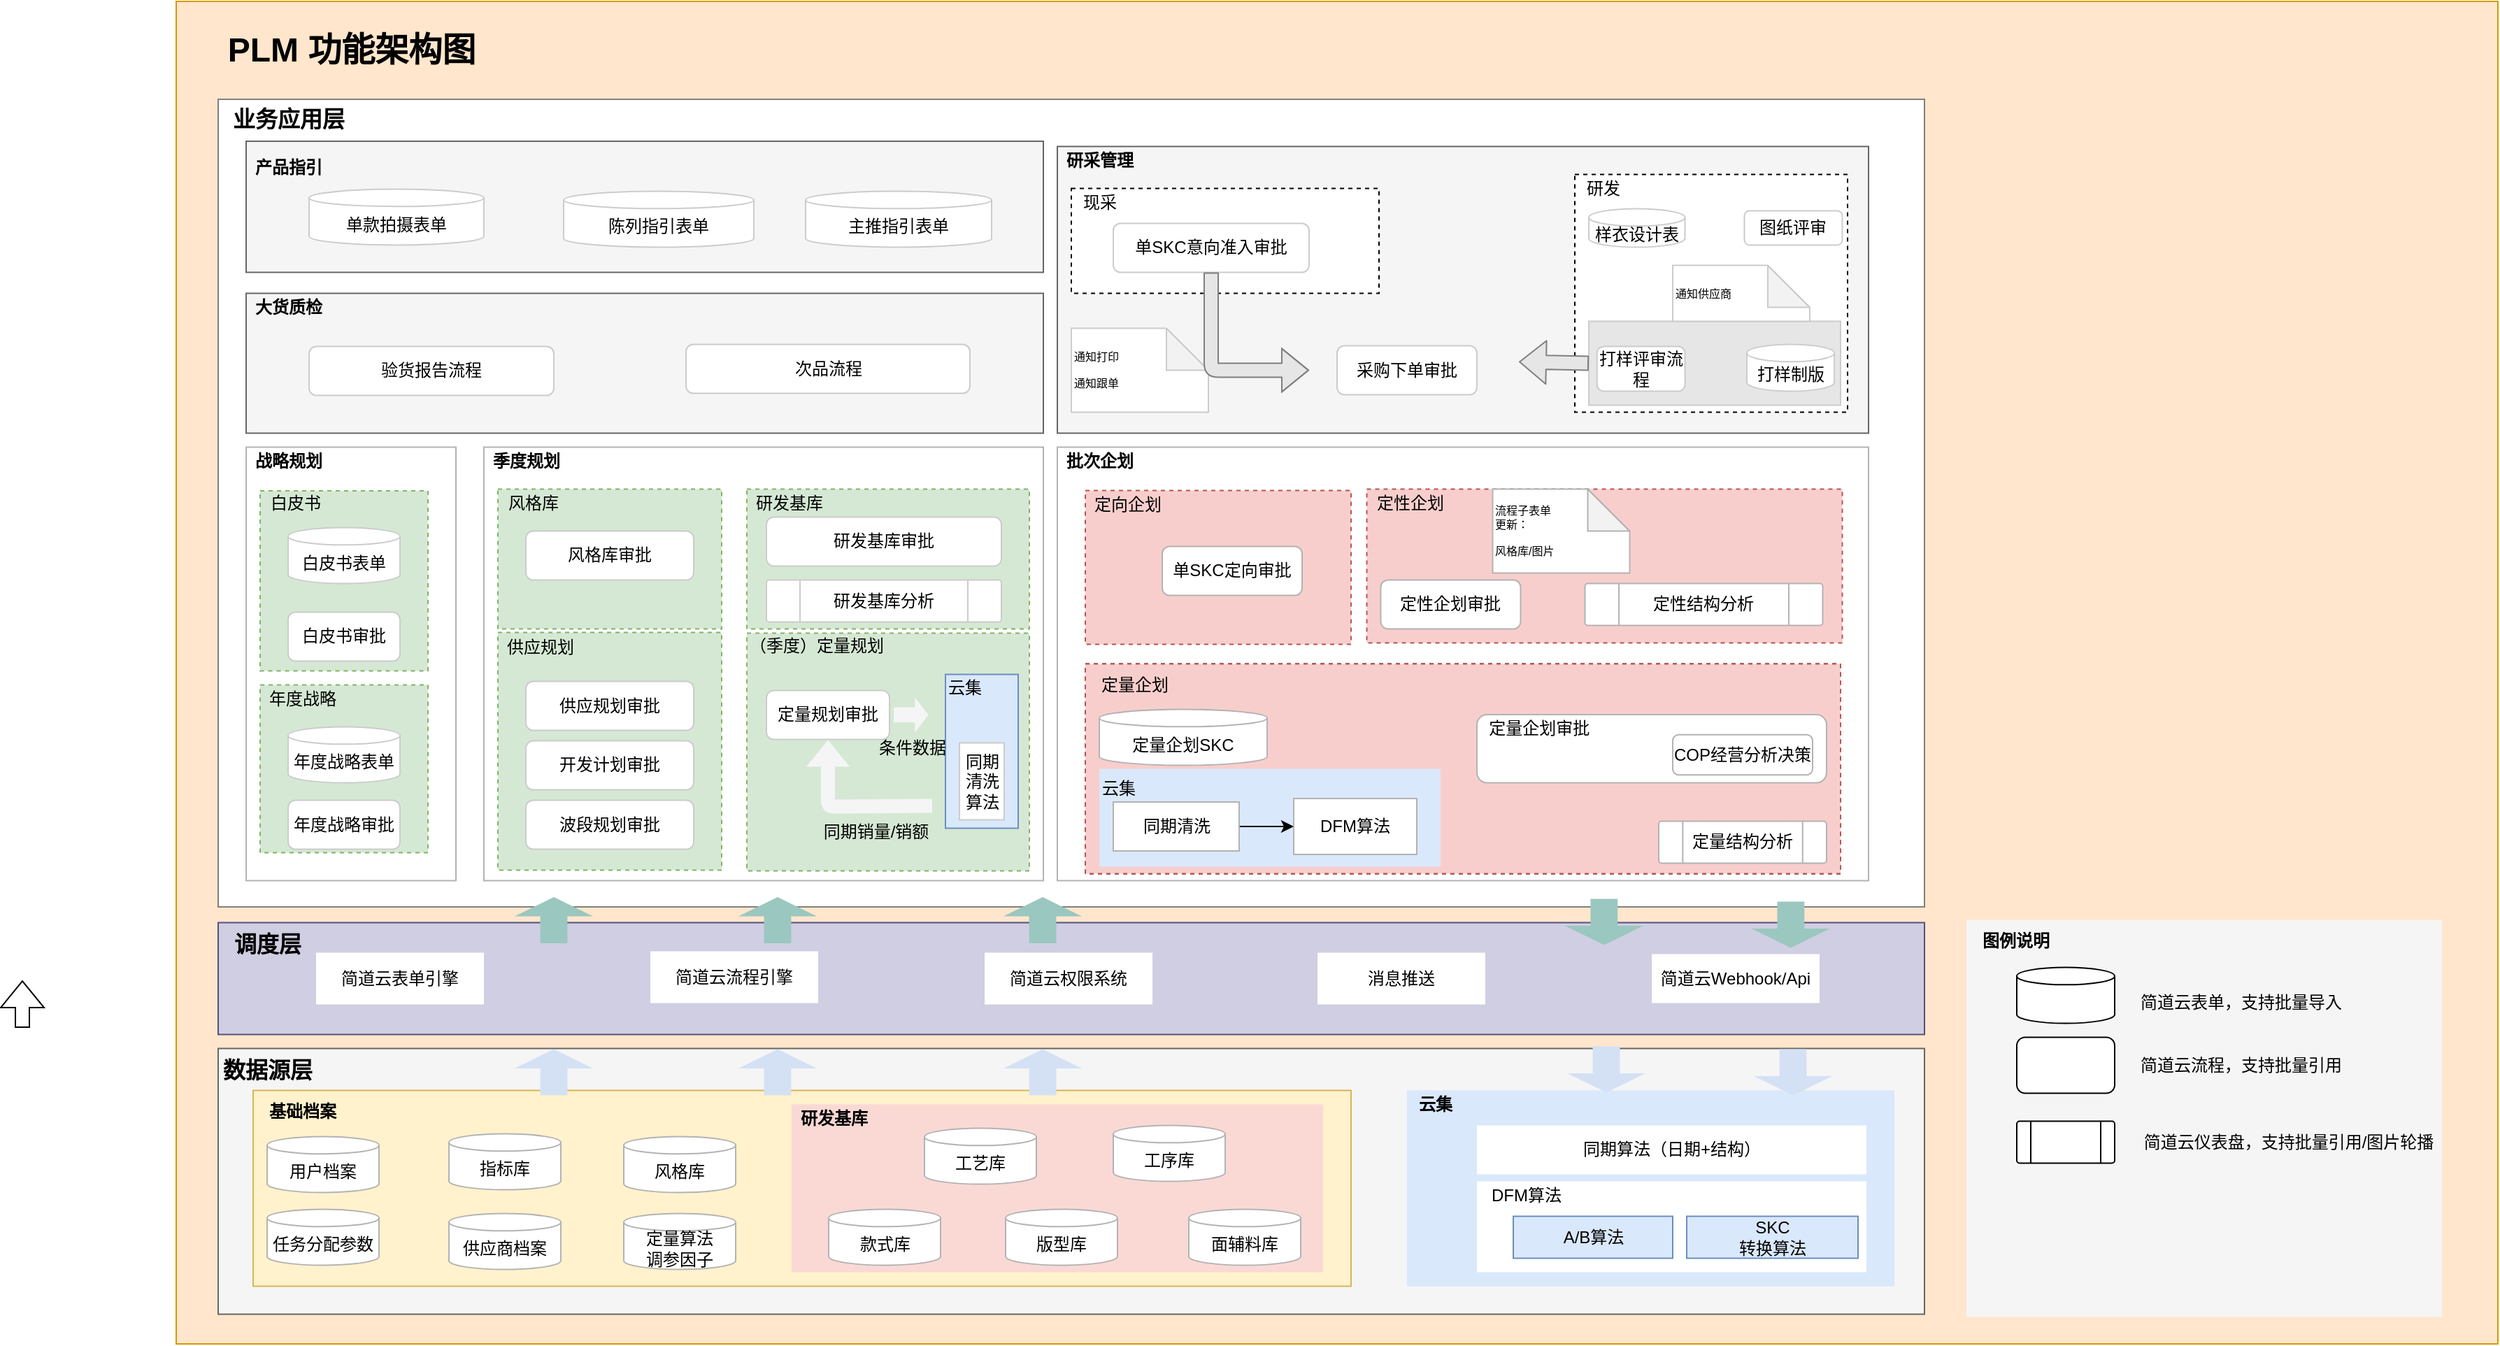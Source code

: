 <mxfile version="21.3.0" type="github">
  <diagram name="第 1 页" id="NGaYdp4NzxHwyvM-AVmB">
    <mxGraphModel dx="2702" dy="1076" grid="1" gridSize="10" guides="1" tooltips="1" connect="1" arrows="1" fold="1" page="1" pageScale="1" pageWidth="827" pageHeight="1169" math="0" shadow="0">
      <root>
        <mxCell id="0" />
        <mxCell id="1" parent="0" />
        <mxCell id="VTWRcrDlexA1xvFoJJcc-1" value="" style="rounded=0;whiteSpace=wrap;html=1;fillColor=#ffe6cc;strokeColor=#d79b00;" parent="1" vertex="1">
          <mxGeometry y="1070" width="1660" height="960" as="geometry" />
        </mxCell>
        <mxCell id="VTWRcrDlexA1xvFoJJcc-2" value="" style="rounded=0;whiteSpace=wrap;html=1;strokeColor=#808080;" parent="1" vertex="1">
          <mxGeometry x="30" y="1140" width="1220" height="577.5" as="geometry" />
        </mxCell>
        <mxCell id="VTWRcrDlexA1xvFoJJcc-3" value="&lt;b style=&quot;font-size: 16px;&quot;&gt;业务应用层&lt;/b&gt;" style="text;html=1;align=center;verticalAlign=middle;resizable=0;points=[];autosize=1;fontSize=16;" parent="1" vertex="1">
          <mxGeometry x="30" y="1139" width="100" height="30" as="geometry" />
        </mxCell>
        <mxCell id="VTWRcrDlexA1xvFoJJcc-4" value="" style="rounded=0;whiteSpace=wrap;html=1;strokeColor=#B3B3B3;" parent="1" vertex="1">
          <mxGeometry x="50" y="1388.75" width="150" height="310" as="geometry" />
        </mxCell>
        <mxCell id="VTWRcrDlexA1xvFoJJcc-5" value="战略规划" style="text;html=1;align=center;verticalAlign=middle;resizable=0;points=[];autosize=1;fontStyle=1" parent="1" vertex="1">
          <mxGeometry x="45" y="1383.75" width="70" height="30" as="geometry" />
        </mxCell>
        <mxCell id="VTWRcrDlexA1xvFoJJcc-6" value="" style="rounded=0;whiteSpace=wrap;html=1;strokeColor=#666666;fillColor=#f5f5f5;fontColor=#333333;" parent="1" vertex="1">
          <mxGeometry x="30" y="1818.75" width="1220" height="190" as="geometry" />
        </mxCell>
        <mxCell id="VTWRcrDlexA1xvFoJJcc-7" value="&lt;b style=&quot;font-size: 16px;&quot;&gt;数据源层&lt;/b&gt;" style="text;html=1;align=center;verticalAlign=middle;resizable=0;points=[];autosize=1;fontSize=16;" parent="1" vertex="1">
          <mxGeometry x="20" y="1818.75" width="90" height="30" as="geometry" />
        </mxCell>
        <mxCell id="VTWRcrDlexA1xvFoJJcc-8" value="" style="rounded=0;whiteSpace=wrap;html=1;strokeColor=#d6b656;fillColor=#fff2cc;" parent="1" vertex="1">
          <mxGeometry x="55" y="1848.75" width="785" height="140" as="geometry" />
        </mxCell>
        <mxCell id="VTWRcrDlexA1xvFoJJcc-10" value="" style="rounded=0;whiteSpace=wrap;html=1;strokeColor=none;fillColor=#fad9d5;" parent="1" vertex="1">
          <mxGeometry x="440" y="1858.75" width="380" height="120" as="geometry" />
        </mxCell>
        <mxCell id="VTWRcrDlexA1xvFoJJcc-11" value="&lt;b&gt;研发基库&lt;/b&gt;" style="text;html=1;align=center;verticalAlign=middle;resizable=0;points=[];autosize=1;" parent="1" vertex="1">
          <mxGeometry x="440" y="1858.75" width="60" height="20" as="geometry" />
        </mxCell>
        <mxCell id="VTWRcrDlexA1xvFoJJcc-17" value="定量算法&lt;br&gt;调参因子" style="shape=cylinder3;whiteSpace=wrap;html=1;boundedLbl=1;backgroundOutline=1;size=6.2;strokeColor=#B3B3B3;" parent="1" vertex="1">
          <mxGeometry x="320" y="1936.75" width="80" height="40" as="geometry" />
        </mxCell>
        <mxCell id="VTWRcrDlexA1xvFoJJcc-18" value="任务分配参数" style="shape=cylinder3;whiteSpace=wrap;html=1;boundedLbl=1;backgroundOutline=1;size=6.2;strokeColor=#B3B3B3;" parent="1" vertex="1">
          <mxGeometry x="65" y="1933.75" width="80" height="40" as="geometry" />
        </mxCell>
        <mxCell id="VTWRcrDlexA1xvFoJJcc-19" value="供应商档案" style="shape=cylinder3;whiteSpace=wrap;html=1;boundedLbl=1;backgroundOutline=1;size=6.2;strokeColor=#B3B3B3;" parent="1" vertex="1">
          <mxGeometry x="195" y="1936.75" width="80" height="40" as="geometry" />
        </mxCell>
        <mxCell id="VTWRcrDlexA1xvFoJJcc-20" value="风格库" style="shape=cylinder3;whiteSpace=wrap;html=1;boundedLbl=1;backgroundOutline=1;size=6.2;strokeColor=#B3B3B3;" parent="1" vertex="1">
          <mxGeometry x="320" y="1881.75" width="80" height="40" as="geometry" />
        </mxCell>
        <mxCell id="VTWRcrDlexA1xvFoJJcc-21" value="用户档案" style="shape=cylinder3;whiteSpace=wrap;html=1;boundedLbl=1;backgroundOutline=1;size=6.2;strokeColor=#B3B3B3;" parent="1" vertex="1">
          <mxGeometry x="65" y="1881.75" width="80" height="40" as="geometry" />
        </mxCell>
        <mxCell id="VTWRcrDlexA1xvFoJJcc-22" value="指标库" style="shape=cylinder3;whiteSpace=wrap;html=1;boundedLbl=1;backgroundOutline=1;size=6.2;strokeColor=#B3B3B3;" parent="1" vertex="1">
          <mxGeometry x="195" y="1879.75" width="80" height="40" as="geometry" />
        </mxCell>
        <mxCell id="VTWRcrDlexA1xvFoJJcc-23" value="" style="rounded=0;whiteSpace=wrap;html=1;strokeColor=#56517e;fillColor=#d0cee2;" parent="1" vertex="1">
          <mxGeometry x="30" y="1728.75" width="1220" height="80" as="geometry" />
        </mxCell>
        <mxCell id="VTWRcrDlexA1xvFoJJcc-24" value="&lt;b style=&quot;font-size: 16px;&quot;&gt;调度层&lt;/b&gt;" style="text;html=1;align=center;verticalAlign=middle;resizable=0;points=[];autosize=1;fontSize=16;" parent="1" vertex="1">
          <mxGeometry x="30" y="1728.75" width="70" height="30" as="geometry" />
        </mxCell>
        <mxCell id="VTWRcrDlexA1xvFoJJcc-25" value="简道云表单引擎" style="rounded=1;whiteSpace=wrap;html=1;arcSize=0;flipH=1;strokeColor=none;" parent="1" vertex="1">
          <mxGeometry x="100" y="1750.25" width="120" height="37" as="geometry" />
        </mxCell>
        <mxCell id="VTWRcrDlexA1xvFoJJcc-26" value="简道云流程引擎" style="rounded=1;whiteSpace=wrap;html=1;arcSize=0;flipH=1;strokeColor=none;" parent="1" vertex="1">
          <mxGeometry x="339" y="1749.25" width="120" height="37" as="geometry" />
        </mxCell>
        <mxCell id="VTWRcrDlexA1xvFoJJcc-27" value="简道云权限系统" style="rounded=1;whiteSpace=wrap;html=1;arcSize=0;flipH=1;strokeColor=none;" parent="1" vertex="1">
          <mxGeometry x="578" y="1750.25" width="120" height="37" as="geometry" />
        </mxCell>
        <mxCell id="VTWRcrDlexA1xvFoJJcc-28" value="简道云Webhook/Api" style="rounded=1;whiteSpace=wrap;html=1;arcSize=0;flipH=1;strokeColor=none;" parent="1" vertex="1">
          <mxGeometry x="1055" y="1751.25" width="120" height="35" as="geometry" />
        </mxCell>
        <mxCell id="VTWRcrDlexA1xvFoJJcc-29" value="" style="rounded=0;whiteSpace=wrap;html=1;fillColor=#dae8fc;strokeColor=none;" parent="1" vertex="1">
          <mxGeometry x="880" y="1848.75" width="348.5" height="140" as="geometry" />
        </mxCell>
        <mxCell id="VTWRcrDlexA1xvFoJJcc-30" value="&lt;b&gt;云集&lt;/b&gt;" style="text;html=1;align=center;verticalAlign=middle;resizable=0;points=[];autosize=1;" parent="1" vertex="1">
          <mxGeometry x="880" y="1848.75" width="40" height="20" as="geometry" />
        </mxCell>
        <mxCell id="VTWRcrDlexA1xvFoJJcc-31" value="同期算法（日期+结构）" style="html=1;strokeColor=none;" parent="1" vertex="1">
          <mxGeometry x="930" y="1873.75" width="278.5" height="35" as="geometry" />
        </mxCell>
        <mxCell id="VTWRcrDlexA1xvFoJJcc-32" value="" style="html=1;strokeColor=none;" parent="1" vertex="1">
          <mxGeometry x="930" y="1913.75" width="278.5" height="65" as="geometry" />
        </mxCell>
        <mxCell id="VTWRcrDlexA1xvFoJJcc-33" value="A/B算法" style="html=1;fillColor=#dae8fc;strokeColor=#6c8ebf;" parent="1" vertex="1">
          <mxGeometry x="956" y="1938.75" width="114" height="30" as="geometry" />
        </mxCell>
        <mxCell id="VTWRcrDlexA1xvFoJJcc-34" value="DFM算法" style="text;html=1;align=center;verticalAlign=middle;resizable=0;points=[];autosize=1;" parent="1" vertex="1">
          <mxGeometry x="930" y="1913.75" width="70" height="20" as="geometry" />
        </mxCell>
        <mxCell id="VTWRcrDlexA1xvFoJJcc-35" value="SKC&lt;br&gt;转换算法" style="html=1;fillColor=#dae8fc;strokeColor=#6c8ebf;" parent="1" vertex="1">
          <mxGeometry x="1080" y="1938.75" width="122.5" height="30" as="geometry" />
        </mxCell>
        <mxCell id="VTWRcrDlexA1xvFoJJcc-36" value="" style="rounded=0;whiteSpace=wrap;html=1;fillColor=#f5f5f5;fontColor=#333333;strokeColor=none;" parent="1" vertex="1">
          <mxGeometry x="1280" y="1726.75" width="340" height="284" as="geometry" />
        </mxCell>
        <mxCell id="VTWRcrDlexA1xvFoJJcc-37" value="图例说明" style="text;html=1;align=center;verticalAlign=middle;resizable=0;points=[];autosize=1;fontStyle=1" parent="1" vertex="1">
          <mxGeometry x="1280" y="1726.75" width="70" height="30" as="geometry" />
        </mxCell>
        <mxCell id="VTWRcrDlexA1xvFoJJcc-38" value="" style="shape=cylinder3;whiteSpace=wrap;html=1;boundedLbl=1;backgroundOutline=1;size=6.2;" parent="1" vertex="1">
          <mxGeometry x="1316" y="1760.75" width="70" height="40" as="geometry" />
        </mxCell>
        <mxCell id="VTWRcrDlexA1xvFoJJcc-39" value="简道云表单，支持批量导入" style="text;html=1;align=center;verticalAlign=middle;resizable=0;points=[];autosize=1;" parent="1" vertex="1">
          <mxGeometry x="1396" y="1775.75" width="160" height="20" as="geometry" />
        </mxCell>
        <mxCell id="VTWRcrDlexA1xvFoJJcc-40" value="" style="rounded=0;whiteSpace=wrap;html=1;dashed=1;fillColor=#d5e8d4;strokeColor=#82b366;" parent="1" vertex="1">
          <mxGeometry x="60" y="1420" width="120" height="128.75" as="geometry" />
        </mxCell>
        <mxCell id="VTWRcrDlexA1xvFoJJcc-41" value="白皮书" style="text;html=1;align=center;verticalAlign=middle;resizable=0;points=[];autosize=1;" parent="1" vertex="1">
          <mxGeometry x="60" y="1418.75" width="50" height="20" as="geometry" />
        </mxCell>
        <mxCell id="VTWRcrDlexA1xvFoJJcc-42" value="白皮书表单" style="shape=cylinder3;whiteSpace=wrap;html=1;boundedLbl=1;backgroundOutline=1;size=6.2;strokeColor=#CCCCCC;" parent="1" vertex="1">
          <mxGeometry x="80" y="1446.25" width="80" height="40" as="geometry" />
        </mxCell>
        <mxCell id="VTWRcrDlexA1xvFoJJcc-43" value="" style="rounded=0;whiteSpace=wrap;html=1;dashed=1;fillColor=#d5e8d4;strokeColor=#82b366;" parent="1" vertex="1">
          <mxGeometry x="60" y="1558.75" width="120" height="120" as="geometry" />
        </mxCell>
        <mxCell id="VTWRcrDlexA1xvFoJJcc-44" value="年度战略" style="text;html=1;align=center;verticalAlign=middle;resizable=0;points=[];autosize=1;" parent="1" vertex="1">
          <mxGeometry x="60" y="1558.75" width="60" height="20" as="geometry" />
        </mxCell>
        <mxCell id="VTWRcrDlexA1xvFoJJcc-45" value="年度战略表单" style="shape=cylinder3;whiteSpace=wrap;html=1;boundedLbl=1;backgroundOutline=1;size=6.2;strokeColor=#CCCCCC;" parent="1" vertex="1">
          <mxGeometry x="80" y="1588.75" width="80" height="40" as="geometry" />
        </mxCell>
        <mxCell id="VTWRcrDlexA1xvFoJJcc-46" value="" style="rounded=0;whiteSpace=wrap;html=1;strokeColor=#B3B3B3;" parent="1" vertex="1">
          <mxGeometry x="220" y="1388.75" width="400" height="310" as="geometry" />
        </mxCell>
        <mxCell id="VTWRcrDlexA1xvFoJJcc-47" value="季度规划" style="text;html=1;align=center;verticalAlign=middle;resizable=0;points=[];autosize=1;fontStyle=1" parent="1" vertex="1">
          <mxGeometry x="220" y="1388.75" width="60" height="20" as="geometry" />
        </mxCell>
        <mxCell id="VTWRcrDlexA1xvFoJJcc-48" value="" style="rounded=0;whiteSpace=wrap;html=1;dashed=1;fillColor=#d5e8d4;strokeColor=#82b366;" parent="1" vertex="1">
          <mxGeometry x="230" y="1418.75" width="160" height="100" as="geometry" />
        </mxCell>
        <mxCell id="VTWRcrDlexA1xvFoJJcc-49" value="风格库" style="text;html=1;align=center;verticalAlign=middle;resizable=0;points=[];autosize=1;" parent="1" vertex="1">
          <mxGeometry x="230" y="1418.75" width="50" height="20" as="geometry" />
        </mxCell>
        <mxCell id="VTWRcrDlexA1xvFoJJcc-50" value="" style="rounded=0;whiteSpace=wrap;html=1;dashed=1;fillColor=#d5e8d4;strokeColor=#82b366;" parent="1" vertex="1">
          <mxGeometry x="230" y="1521.25" width="160" height="170" as="geometry" />
        </mxCell>
        <mxCell id="VTWRcrDlexA1xvFoJJcc-51" value="供应规划" style="text;html=1;align=center;verticalAlign=middle;resizable=0;points=[];autosize=1;" parent="1" vertex="1">
          <mxGeometry x="230" y="1521.75" width="60" height="20" as="geometry" />
        </mxCell>
        <mxCell id="VTWRcrDlexA1xvFoJJcc-52" value="" style="rounded=0;whiteSpace=wrap;html=1;dashed=1;fillColor=#d5e8d4;strokeColor=#82b366;" parent="1" vertex="1">
          <mxGeometry x="408" y="1418.75" width="202" height="100" as="geometry" />
        </mxCell>
        <mxCell id="VTWRcrDlexA1xvFoJJcc-53" value="研发基库" style="text;html=1;align=center;verticalAlign=middle;resizable=0;points=[];autosize=1;" parent="1" vertex="1">
          <mxGeometry x="408" y="1418.75" width="60" height="20" as="geometry" />
        </mxCell>
        <mxCell id="VTWRcrDlexA1xvFoJJcc-54" value="研发基库分析" style="shape=mxgraph.flowchart.predefined_process;whiteSpace=wrap;html=1;fillColor=#ffffff;strokeColor=#CCCCCC;strokeWidth=1;" parent="1" vertex="1">
          <mxGeometry x="422" y="1483.75" width="168" height="30" as="geometry" />
        </mxCell>
        <mxCell id="VTWRcrDlexA1xvFoJJcc-55" value="研发基库审批" style="shape=ext;rounded=1;html=1;whiteSpace=wrap;strokeWidth=1;strokeColor=#CCCCCC;" parent="1" vertex="1">
          <mxGeometry x="422" y="1438.75" width="168" height="35" as="geometry" />
        </mxCell>
        <mxCell id="VTWRcrDlexA1xvFoJJcc-56" value="" style="shape=ext;rounded=1;html=1;whiteSpace=wrap;strokeWidth=1;" parent="1" vertex="1">
          <mxGeometry x="1316" y="1810.75" width="70" height="40" as="geometry" />
        </mxCell>
        <mxCell id="VTWRcrDlexA1xvFoJJcc-57" value="" style="shape=mxgraph.flowchart.predefined_process;whiteSpace=wrap;html=1;fillColor=#ffffff;strokeColor=#000000;strokeWidth=1;" parent="1" vertex="1">
          <mxGeometry x="1316" y="1870.75" width="70" height="30" as="geometry" />
        </mxCell>
        <mxCell id="VTWRcrDlexA1xvFoJJcc-58" value="简道云流程，支持批量引用" style="text;html=1;align=center;verticalAlign=middle;resizable=0;points=[];autosize=1;" parent="1" vertex="1">
          <mxGeometry x="1396" y="1820.75" width="160" height="20" as="geometry" />
        </mxCell>
        <mxCell id="VTWRcrDlexA1xvFoJJcc-59" value="简道云仪表盘，支持批量引用/图片轮播" style="text;html=1;align=center;verticalAlign=middle;resizable=0;points=[];autosize=1;" parent="1" vertex="1">
          <mxGeometry x="1400" y="1875.75" width="220" height="20" as="geometry" />
        </mxCell>
        <mxCell id="VTWRcrDlexA1xvFoJJcc-60" value="风格库审批" style="shape=ext;rounded=1;html=1;whiteSpace=wrap;strokeWidth=1;strokeColor=#CCCCCC;" parent="1" vertex="1">
          <mxGeometry x="250" y="1448.75" width="120" height="35" as="geometry" />
        </mxCell>
        <mxCell id="VTWRcrDlexA1xvFoJJcc-61" value="供应规划审批" style="shape=ext;rounded=1;html=1;whiteSpace=wrap;strokeWidth=1;strokeColor=#CCCCCC;" parent="1" vertex="1">
          <mxGeometry x="250" y="1556.25" width="120" height="35" as="geometry" />
        </mxCell>
        <mxCell id="VTWRcrDlexA1xvFoJJcc-62" value="开发计划审批" style="shape=ext;rounded=1;html=1;whiteSpace=wrap;strokeWidth=1;strokeColor=#CCCCCC;" parent="1" vertex="1">
          <mxGeometry x="250" y="1598.75" width="120" height="35" as="geometry" />
        </mxCell>
        <mxCell id="VTWRcrDlexA1xvFoJJcc-63" value="波段规划审批" style="shape=ext;rounded=1;html=1;whiteSpace=wrap;strokeWidth=1;strokeColor=#CCCCCC;" parent="1" vertex="1">
          <mxGeometry x="250" y="1641.25" width="120" height="35" as="geometry" />
        </mxCell>
        <mxCell id="VTWRcrDlexA1xvFoJJcc-64" value="" style="rounded=0;whiteSpace=wrap;html=1;dashed=1;fillColor=#d5e8d4;strokeColor=#82b366;" parent="1" vertex="1">
          <mxGeometry x="408" y="1521.75" width="202" height="170" as="geometry" />
        </mxCell>
        <mxCell id="VTWRcrDlexA1xvFoJJcc-65" value="（季度）定量规划" style="text;html=1;align=left;verticalAlign=middle;resizable=0;points=[];autosize=1;" parent="1" vertex="1">
          <mxGeometry x="408" y="1521.25" width="110" height="20" as="geometry" />
        </mxCell>
        <mxCell id="VTWRcrDlexA1xvFoJJcc-66" value="" style="rounded=0;whiteSpace=wrap;html=1;fillColor=#dae8fc;strokeColor=#6c8ebf;" parent="1" vertex="1">
          <mxGeometry x="550" y="1551.25" width="52" height="110" as="geometry" />
        </mxCell>
        <mxCell id="VTWRcrDlexA1xvFoJJcc-67" value="定量规划审批" style="shape=ext;rounded=1;html=1;whiteSpace=wrap;strokeWidth=1;strokeColor=#CCCCCC;" parent="1" vertex="1">
          <mxGeometry x="422" y="1562.75" width="88" height="35" as="geometry" />
        </mxCell>
        <mxCell id="VTWRcrDlexA1xvFoJJcc-68" value="" style="shape=mxgraph.flowchart.transfer;whiteSpace=wrap;html=1;fillColor=#f5f5f5;strokeColor=none;strokeWidth=1;align=left;fontColor=#333333;" parent="1" vertex="1">
          <mxGeometry x="513" y="1567.75" width="25" height="25" as="geometry" />
        </mxCell>
        <mxCell id="VTWRcrDlexA1xvFoJJcc-69" value="云集" style="text;html=1;align=left;verticalAlign=middle;resizable=0;points=[];autosize=1;" parent="1" vertex="1">
          <mxGeometry x="550" y="1551.25" width="40" height="20" as="geometry" />
        </mxCell>
        <mxCell id="VTWRcrDlexA1xvFoJJcc-70" value="同期&lt;br&gt;清洗&lt;br&gt;算法" style="html=1;strokeColor=#CCCCCC;" parent="1" vertex="1">
          <mxGeometry x="560" y="1600.25" width="32" height="55" as="geometry" />
        </mxCell>
        <mxCell id="VTWRcrDlexA1xvFoJJcc-71" value="" style="shape=flexArrow;endArrow=classic;html=1;entryX=0.5;entryY=1;entryDx=0;entryDy=0;exitX=0;exitY=0.75;exitDx=0;exitDy=0;fillColor=#f5f5f5;strokeColor=none;" parent="1" target="VTWRcrDlexA1xvFoJJcc-67" edge="1">
          <mxGeometry x="466" y="1597.75" width="50" height="50" as="geometry">
            <mxPoint x="541" y="1645.25" as="sourcePoint" />
            <mxPoint x="488" y="1612.75" as="targetPoint" />
            <Array as="points">
              <mxPoint x="466" y="1645.75" />
            </Array>
          </mxGeometry>
        </mxCell>
        <mxCell id="VTWRcrDlexA1xvFoJJcc-72" value="" style="rounded=0;whiteSpace=wrap;html=1;strokeColor=#B3B3B3;" parent="1" vertex="1">
          <mxGeometry x="630" y="1388.75" width="580" height="310" as="geometry" />
        </mxCell>
        <mxCell id="VTWRcrDlexA1xvFoJJcc-74" value="" style="rounded=0;whiteSpace=wrap;html=1;dashed=1;" parent="1" vertex="1">
          <mxGeometry x="650" y="1543.75" width="540" height="150" as="geometry" />
        </mxCell>
        <mxCell id="VTWRcrDlexA1xvFoJJcc-75" value="定量企划" style="text;html=1;align=center;verticalAlign=middle;resizable=0;points=[];autosize=1;" parent="1" vertex="1">
          <mxGeometry x="650" y="1553.75" width="60" height="20" as="geometry" />
        </mxCell>
        <mxCell id="VTWRcrDlexA1xvFoJJcc-81" value="定量企划SKC" style="shape=cylinder3;whiteSpace=wrap;html=1;boundedLbl=1;backgroundOutline=1;size=6.2;" parent="1" vertex="1">
          <mxGeometry x="660" y="1576.25" width="120" height="40" as="geometry" />
        </mxCell>
        <mxCell id="VTWRcrDlexA1xvFoJJcc-82" value="定量企划流程" style="shape=ext;rounded=1;html=1;whiteSpace=wrap;strokeWidth=1;" parent="1" vertex="1">
          <mxGeometry x="660" y="1653.75" width="120" height="35" as="geometry" />
        </mxCell>
        <mxCell id="VTWRcrDlexA1xvFoJJcc-83" value="定量结构分析" style="shape=mxgraph.flowchart.predefined_process;whiteSpace=wrap;html=1;fillColor=#ffffff;strokeColor=#000000;strokeWidth=1;" parent="1" vertex="1">
          <mxGeometry x="834" y="1656.25" width="172" height="30" as="geometry" />
        </mxCell>
        <mxCell id="VTWRcrDlexA1xvFoJJcc-84" value="" style="rounded=0;whiteSpace=wrap;html=1;" parent="1" vertex="1">
          <mxGeometry x="796" y="1553.75" width="248" height="75" as="geometry" />
        </mxCell>
        <mxCell id="VTWRcrDlexA1xvFoJJcc-85" value="云集" style="text;html=1;align=left;verticalAlign=middle;resizable=0;points=[];autosize=1;" parent="1" vertex="1">
          <mxGeometry x="796" y="1553.75" width="40" height="20" as="geometry" />
        </mxCell>
        <mxCell id="VTWRcrDlexA1xvFoJJcc-86" value="" style="edgeStyle=orthogonalEdgeStyle;rounded=0;orthogonalLoop=1;jettySize=auto;html=1;" parent="1" source="VTWRcrDlexA1xvFoJJcc-87" target="VTWRcrDlexA1xvFoJJcc-88" edge="1">
          <mxGeometry x="896" y="1591.35" as="geometry" />
        </mxCell>
        <mxCell id="VTWRcrDlexA1xvFoJJcc-87" value="同期清洗算法" style="html=1;" parent="1" vertex="1">
          <mxGeometry x="806" y="1573.75" width="90" height="35" as="geometry" />
        </mxCell>
        <mxCell id="VTWRcrDlexA1xvFoJJcc-88" value="DFM算法" style="whiteSpace=wrap;html=1;" parent="1" vertex="1">
          <mxGeometry x="935" y="1571.25" width="88" height="40" as="geometry" />
        </mxCell>
        <mxCell id="VTWRcrDlexA1xvFoJJcc-89" value="消息推送" style="rounded=1;whiteSpace=wrap;html=1;arcSize=0;flipH=1;strokeColor=none;" parent="1" vertex="1">
          <mxGeometry x="816" y="1750.25" width="120" height="37" as="geometry" />
        </mxCell>
        <mxCell id="VTWRcrDlexA1xvFoJJcc-94" value="COP经营分析决策流程" style="shape=ext;rounded=1;html=1;whiteSpace=wrap;strokeWidth=1;" parent="1" vertex="1">
          <mxGeometry x="1060" y="1573.75" width="120" height="35" as="geometry" />
        </mxCell>
        <mxCell id="VTWRcrDlexA1xvFoJJcc-95" value="批次企划" style="text;html=1;align=center;verticalAlign=middle;resizable=0;points=[];autosize=1;fontStyle=1" parent="1" vertex="1">
          <mxGeometry x="630" y="1388.75" width="60" height="20" as="geometry" />
        </mxCell>
        <mxCell id="VTWRcrDlexA1xvFoJJcc-96" value="" style="rounded=0;whiteSpace=wrap;html=1;dashed=1;fillColor=#f8cecc;strokeColor=#b85450;" parent="1" vertex="1">
          <mxGeometry x="650" y="1543.75" width="540" height="150" as="geometry" />
        </mxCell>
        <mxCell id="VTWRcrDlexA1xvFoJJcc-97" value="定量企划" style="text;html=1;align=center;verticalAlign=middle;resizable=0;points=[];autosize=1;fontStyle=0" parent="1" vertex="1">
          <mxGeometry x="650" y="1543.75" width="70" height="30" as="geometry" />
        </mxCell>
        <mxCell id="VTWRcrDlexA1xvFoJJcc-98" value="" style="rounded=0;whiteSpace=wrap;html=1;dashed=1;fillColor=#f8cecc;strokeColor=#b85450;" parent="1" vertex="1">
          <mxGeometry x="851.25" y="1418.75" width="340" height="110" as="geometry" />
        </mxCell>
        <mxCell id="VTWRcrDlexA1xvFoJJcc-99" value="定性企划" style="text;html=1;align=center;verticalAlign=middle;resizable=0;points=[];autosize=1;" parent="1" vertex="1">
          <mxGeometry x="852.25" y="1418.75" width="60" height="20" as="geometry" />
        </mxCell>
        <mxCell id="VTWRcrDlexA1xvFoJJcc-100" value="" style="rounded=0;whiteSpace=wrap;html=1;dashed=1;fillColor=#f8cecc;strokeColor=#b85450;" parent="1" vertex="1">
          <mxGeometry x="650" y="1419.75" width="190" height="110" as="geometry" />
        </mxCell>
        <mxCell id="VTWRcrDlexA1xvFoJJcc-101" value="定向企划" style="text;html=1;align=center;verticalAlign=middle;resizable=0;points=[];autosize=1;" parent="1" vertex="1">
          <mxGeometry x="650" y="1419.75" width="60" height="20" as="geometry" />
        </mxCell>
        <mxCell id="VTWRcrDlexA1xvFoJJcc-102" value="定量企划SKC" style="shape=cylinder3;whiteSpace=wrap;html=1;boundedLbl=1;backgroundOutline=1;size=6.2;strokeColor=#B3B3B3;" parent="1" vertex="1">
          <mxGeometry x="660" y="1576.25" width="120" height="40" as="geometry" />
        </mxCell>
        <mxCell id="VTWRcrDlexA1xvFoJJcc-103" value="&amp;nbsp; 定量企划审批&lt;br&gt;&lt;br&gt;&lt;br&gt;" style="shape=ext;rounded=1;html=1;whiteSpace=wrap;strokeWidth=1;strokeColor=#B3B3B3;align=left;" parent="1" vertex="1">
          <mxGeometry x="930" y="1580" width="250" height="48.75" as="geometry" />
        </mxCell>
        <mxCell id="VTWRcrDlexA1xvFoJJcc-104" value="定量结构分析" style="shape=mxgraph.flowchart.predefined_process;whiteSpace=wrap;html=1;fillColor=#ffffff;strokeColor=#B3B3B3;strokeWidth=1;" parent="1" vertex="1">
          <mxGeometry x="1060" y="1656.25" width="120" height="30" as="geometry" />
        </mxCell>
        <mxCell id="VTWRcrDlexA1xvFoJJcc-105" value="" style="rounded=0;whiteSpace=wrap;html=1;fillColor=#dae8fc;strokeColor=none;" parent="1" vertex="1">
          <mxGeometry x="660" y="1618.75" width="244" height="70" as="geometry" />
        </mxCell>
        <mxCell id="VTWRcrDlexA1xvFoJJcc-106" value="云集" style="text;html=1;align=left;verticalAlign=middle;resizable=0;points=[];autosize=1;" parent="1" vertex="1">
          <mxGeometry x="660" y="1622.5" width="40" height="20" as="geometry" />
        </mxCell>
        <mxCell id="VTWRcrDlexA1xvFoJJcc-107" value="" style="edgeStyle=orthogonalEdgeStyle;rounded=0;orthogonalLoop=1;jettySize=auto;html=1;" parent="1" source="VTWRcrDlexA1xvFoJJcc-108" target="VTWRcrDlexA1xvFoJJcc-109" edge="1">
          <mxGeometry x="760" y="1660.1" as="geometry" />
        </mxCell>
        <mxCell id="VTWRcrDlexA1xvFoJJcc-108" value="同期清洗" style="html=1;strokeColor=#B3B3B3;" parent="1" vertex="1">
          <mxGeometry x="670" y="1642.5" width="90" height="35" as="geometry" />
        </mxCell>
        <mxCell id="VTWRcrDlexA1xvFoJJcc-109" value="DFM算法" style="whiteSpace=wrap;html=1;strokeColor=#B3B3B3;" parent="1" vertex="1">
          <mxGeometry x="799" y="1640" width="88" height="40" as="geometry" />
        </mxCell>
        <mxCell id="VTWRcrDlexA1xvFoJJcc-110" value="定性企划审批" style="shape=ext;rounded=1;html=1;whiteSpace=wrap;strokeWidth=1;strokeColor=#B3B3B3;" parent="1" vertex="1">
          <mxGeometry x="861.25" y="1483.75" width="100" height="35" as="geometry" />
        </mxCell>
        <mxCell id="VTWRcrDlexA1xvFoJJcc-111" value="定性结构分析" style="shape=mxgraph.flowchart.predefined_process;whiteSpace=wrap;html=1;fillColor=#ffffff;strokeColor=#B3B3B3;strokeWidth=1;" parent="1" vertex="1">
          <mxGeometry x="1007.25" y="1486.25" width="170" height="30" as="geometry" />
        </mxCell>
        <mxCell id="VTWRcrDlexA1xvFoJJcc-112" value="单SKC定向审批" style="shape=ext;rounded=1;html=1;whiteSpace=wrap;strokeWidth=1;strokeColor=#B3B3B3;" parent="1" vertex="1">
          <mxGeometry x="705" y="1459.75" width="100" height="35" as="geometry" />
        </mxCell>
        <mxCell id="VTWRcrDlexA1xvFoJJcc-113" value="&lt;font style=&quot;font-size: 8px;&quot;&gt;流程子表单&lt;br style=&quot;font-size: 8px;&quot;&gt;更新：&lt;br style=&quot;font-size: 8px;&quot;&gt;&lt;br style=&quot;font-size: 8px;&quot;&gt;&lt;/font&gt;&lt;div style=&quot;font-size: 8px;&quot;&gt;&lt;span style=&quot;background-color: initial; font-size: 8px;&quot;&gt;&lt;font style=&quot;font-size: 8px;&quot;&gt;风格库/图片&lt;/font&gt;&lt;/span&gt;&lt;/div&gt;" style="shape=note;whiteSpace=wrap;html=1;backgroundOutline=1;darkOpacity=0.05;align=left;fontSize=8;strokeColor=#B3B3B3;" parent="1" vertex="1">
          <mxGeometry x="941.25" y="1418.75" width="98" height="60" as="geometry" />
        </mxCell>
        <mxCell id="VTWRcrDlexA1xvFoJJcc-115" value="" style="rounded=0;whiteSpace=wrap;html=1;fillColor=#f5f5f5;fontColor=#333333;strokeColor=#666666;" parent="1" vertex="1">
          <mxGeometry x="630" y="1173.75" width="580" height="205" as="geometry" />
        </mxCell>
        <mxCell id="VTWRcrDlexA1xvFoJJcc-116" value="研采管理" style="text;html=1;align=center;verticalAlign=middle;resizable=0;points=[];autosize=1;fontStyle=1" parent="1" vertex="1">
          <mxGeometry x="630" y="1173.75" width="60" height="20" as="geometry" />
        </mxCell>
        <mxCell id="VTWRcrDlexA1xvFoJJcc-117" value="" style="rounded=0;whiteSpace=wrap;html=1;dashed=1;" parent="1" vertex="1">
          <mxGeometry x="1000" y="1193.75" width="195" height="170" as="geometry" />
        </mxCell>
        <mxCell id="VTWRcrDlexA1xvFoJJcc-118" value="研发" style="text;html=1;align=center;verticalAlign=middle;resizable=0;points=[];autosize=1;" parent="1" vertex="1">
          <mxGeometry x="1000" y="1193.75" width="40" height="20" as="geometry" />
        </mxCell>
        <mxCell id="VTWRcrDlexA1xvFoJJcc-119" value="" style="rounded=0;whiteSpace=wrap;html=1;dashed=1;" parent="1" vertex="1">
          <mxGeometry x="640" y="1203.75" width="220" height="75" as="geometry" />
        </mxCell>
        <mxCell id="VTWRcrDlexA1xvFoJJcc-120" value="现采" style="text;html=1;align=center;verticalAlign=middle;resizable=0;points=[];autosize=1;" parent="1" vertex="1">
          <mxGeometry x="640" y="1203.75" width="40" height="20" as="geometry" />
        </mxCell>
        <mxCell id="VTWRcrDlexA1xvFoJJcc-121" value="单SKC意向准入审批" style="shape=ext;rounded=1;html=1;whiteSpace=wrap;strokeWidth=1;strokeColor=#CCCCCC;" parent="1" vertex="1">
          <mxGeometry x="670" y="1228.75" width="140" height="35" as="geometry" />
        </mxCell>
        <mxCell id="VTWRcrDlexA1xvFoJJcc-122" value="采购下单审批" style="shape=ext;rounded=1;html=1;whiteSpace=wrap;strokeWidth=1;strokeColor=#CCCCCC;" parent="1" vertex="1">
          <mxGeometry x="830" y="1316.25" width="100" height="35" as="geometry" />
        </mxCell>
        <mxCell id="VTWRcrDlexA1xvFoJJcc-123" value="&lt;span style=&quot;font-size: 8px;&quot;&gt;通知打印&lt;br style=&quot;font-size: 8px;&quot;&gt;&lt;/span&gt;&lt;br style=&quot;font-size: 8px;&quot;&gt;通知跟单" style="shape=note;whiteSpace=wrap;html=1;backgroundOutline=1;darkOpacity=0.05;align=left;fontSize=8;strokeColor=#CCCCCC;" parent="1" vertex="1">
          <mxGeometry x="640" y="1303.75" width="98" height="60" as="geometry" />
        </mxCell>
        <mxCell id="VTWRcrDlexA1xvFoJJcc-124" value="样衣设计表" style="shape=cylinder3;whiteSpace=wrap;html=1;boundedLbl=1;backgroundOutline=1;size=6.2;strokeColor=#CCCCCC;" parent="1" vertex="1">
          <mxGeometry x="1010" y="1218.25" width="68.75" height="27.5" as="geometry" />
        </mxCell>
        <mxCell id="VTWRcrDlexA1xvFoJJcc-125" value="图纸评审" style="shape=ext;rounded=1;html=1;whiteSpace=wrap;strokeWidth=1;strokeColor=#CCCCCC;" parent="1" vertex="1">
          <mxGeometry x="1121.25" y="1219.75" width="70" height="24.5" as="geometry" />
        </mxCell>
        <mxCell id="VTWRcrDlexA1xvFoJJcc-126" value="" style="rounded=0;whiteSpace=wrap;html=1;fillColor=#E6E6E6;strokeColor=#CCCCCC;" parent="1" vertex="1">
          <mxGeometry x="1010" y="1298.75" width="180" height="60" as="geometry" />
        </mxCell>
        <mxCell id="VTWRcrDlexA1xvFoJJcc-127" value="打样评审流程" style="shape=ext;rounded=1;html=1;whiteSpace=wrap;strokeWidth=1;strokeColor=#CCCCCC;" parent="1" vertex="1">
          <mxGeometry x="1015.89" y="1316.75" width="62.86" height="32" as="geometry" />
        </mxCell>
        <mxCell id="VTWRcrDlexA1xvFoJJcc-128" value="打样制版" style="shape=cylinder3;whiteSpace=wrap;html=1;boundedLbl=1;backgroundOutline=1;size=6.2;strokeColor=#CCCCCC;" parent="1" vertex="1">
          <mxGeometry x="1123" y="1315.25" width="62.5" height="33.5" as="geometry" />
        </mxCell>
        <mxCell id="VTWRcrDlexA1xvFoJJcc-129" value="&lt;span style=&quot;font-size: 8px;&quot;&gt;通知供应商&lt;br style=&quot;font-size: 8px;&quot;&gt;&lt;/span&gt;" style="shape=note;whiteSpace=wrap;html=1;backgroundOutline=1;darkOpacity=0.05;align=left;fontSize=8;strokeColor=#CCCCCC;" parent="1" vertex="1">
          <mxGeometry x="1070" y="1258.75" width="98" height="40" as="geometry" />
        </mxCell>
        <mxCell id="VTWRcrDlexA1xvFoJJcc-130" value="年度战略审批" style="shape=ext;rounded=1;html=1;whiteSpace=wrap;strokeWidth=1;strokeColor=#CCCCCC;" parent="1" vertex="1">
          <mxGeometry x="80" y="1641.25" width="80" height="35" as="geometry" />
        </mxCell>
        <mxCell id="VTWRcrDlexA1xvFoJJcc-131" value="白皮书审批" style="shape=ext;rounded=1;html=1;whiteSpace=wrap;strokeWidth=1;strokeColor=#CCCCCC;" parent="1" vertex="1">
          <mxGeometry x="80" y="1506.75" width="80" height="35" as="geometry" />
        </mxCell>
        <mxCell id="VTWRcrDlexA1xvFoJJcc-132" value="" style="rounded=0;whiteSpace=wrap;html=1;fillColor=#f5f5f5;fontColor=#333333;strokeColor=#666666;" parent="1" vertex="1">
          <mxGeometry x="50" y="1278.75" width="570" height="100" as="geometry" />
        </mxCell>
        <mxCell id="VTWRcrDlexA1xvFoJJcc-133" value="大货质检" style="text;html=1;align=center;verticalAlign=middle;resizable=0;points=[];autosize=1;fontStyle=1" parent="1" vertex="1">
          <mxGeometry x="50" y="1278.75" width="60" height="20" as="geometry" />
        </mxCell>
        <mxCell id="VTWRcrDlexA1xvFoJJcc-134" value="验货报告流程" style="shape=ext;rounded=1;html=1;whiteSpace=wrap;strokeWidth=1;strokeColor=#CCCCCC;" parent="1" vertex="1">
          <mxGeometry x="95" y="1316.75" width="175" height="35" as="geometry" />
        </mxCell>
        <mxCell id="VTWRcrDlexA1xvFoJJcc-135" value="次品流程" style="shape=ext;rounded=1;html=1;whiteSpace=wrap;strokeWidth=1;strokeColor=#CCCCCC;" parent="1" vertex="1">
          <mxGeometry x="364.5" y="1315.25" width="203" height="35" as="geometry" />
        </mxCell>
        <mxCell id="VTWRcrDlexA1xvFoJJcc-136" value="" style="rounded=0;whiteSpace=wrap;html=1;fillColor=#f5f5f5;fontColor=#333333;strokeColor=#666666;" parent="1" vertex="1">
          <mxGeometry x="50" y="1170" width="570" height="93.75" as="geometry" />
        </mxCell>
        <mxCell id="VTWRcrDlexA1xvFoJJcc-137" value="产品指引" style="text;html=1;align=center;verticalAlign=middle;resizable=0;points=[];autosize=1;fontStyle=1" parent="1" vertex="1">
          <mxGeometry x="50" y="1178.75" width="60" height="20" as="geometry" />
        </mxCell>
        <mxCell id="VTWRcrDlexA1xvFoJJcc-138" value="单款拍摄表单" style="shape=cylinder3;whiteSpace=wrap;html=1;boundedLbl=1;backgroundOutline=1;size=6.2;strokeColor=#CCCCCC;" parent="1" vertex="1">
          <mxGeometry x="95" y="1204.25" width="125" height="40" as="geometry" />
        </mxCell>
        <mxCell id="VTWRcrDlexA1xvFoJJcc-139" value="陈列指引表单" style="shape=cylinder3;whiteSpace=wrap;html=1;boundedLbl=1;backgroundOutline=1;size=6.2;strokeColor=#CCCCCC;" parent="1" vertex="1">
          <mxGeometry x="277" y="1205.75" width="136" height="40" as="geometry" />
        </mxCell>
        <mxCell id="VTWRcrDlexA1xvFoJJcc-141" value="主推指引表单" style="shape=cylinder3;whiteSpace=wrap;html=1;boundedLbl=1;backgroundOutline=1;size=6.2;strokeColor=#CCCCCC;" parent="1" vertex="1">
          <mxGeometry x="450" y="1205.75" width="133" height="40" as="geometry" />
        </mxCell>
        <mxCell id="VTWRcrDlexA1xvFoJJcc-142" value="" style="shape=flexArrow;endArrow=classic;html=1;exitX=0;exitY=0.5;exitDx=0;exitDy=0;strokeColor=#808080;fillColor=#E6E6E6;" parent="1" source="VTWRcrDlexA1xvFoJJcc-126" edge="1">
          <mxGeometry x="960" y="1327.75" width="50" height="50" as="geometry">
            <mxPoint x="1010" y="1328.75" as="sourcePoint" />
            <mxPoint x="960" y="1327.75" as="targetPoint" />
          </mxGeometry>
        </mxCell>
        <mxCell id="VTWRcrDlexA1xvFoJJcc-143" value="" style="shape=flexArrow;endArrow=classic;html=1;exitX=0.5;exitY=1;exitDx=0;exitDy=0;strokeColor=#808080;fillColor=#E6E6E6;" parent="1" source="VTWRcrDlexA1xvFoJJcc-121" edge="1">
          <mxGeometry x="740" y="1263.75" width="50" height="50" as="geometry">
            <mxPoint x="830" y="1289.25" as="sourcePoint" />
            <mxPoint x="810" y="1333.75" as="targetPoint" />
            <Array as="points">
              <mxPoint x="740" y="1333.75" />
            </Array>
          </mxGeometry>
        </mxCell>
        <mxCell id="VTWRcrDlexA1xvFoJJcc-144" value="PLM 功能架构图" style="text;html=1;align=center;verticalAlign=middle;resizable=0;points=[];autosize=1;fontSize=24;fontStyle=1" parent="1" vertex="1">
          <mxGeometry x="30" y="1090" width="190" height="30" as="geometry" />
        </mxCell>
        <mxCell id="VTWRcrDlexA1xvFoJJcc-147" value="面辅料库" style="shape=cylinder3;whiteSpace=wrap;html=1;boundedLbl=1;backgroundOutline=1;size=6.2;strokeColor=#B3B3B3;" parent="1" vertex="1">
          <mxGeometry x="724" y="1933.75" width="80" height="40" as="geometry" />
        </mxCell>
        <mxCell id="VTWRcrDlexA1xvFoJJcc-148" value="款式库" style="shape=cylinder3;whiteSpace=wrap;html=1;boundedLbl=1;backgroundOutline=1;size=6.2;strokeColor=#B3B3B3;" parent="1" vertex="1">
          <mxGeometry x="466.5" y="1933.75" width="80" height="40" as="geometry" />
        </mxCell>
        <mxCell id="VTWRcrDlexA1xvFoJJcc-149" value="版型库" style="shape=cylinder3;whiteSpace=wrap;html=1;boundedLbl=1;backgroundOutline=1;size=6.2;strokeColor=#B3B3B3;" parent="1" vertex="1">
          <mxGeometry x="593" y="1933.75" width="80" height="40" as="geometry" />
        </mxCell>
        <mxCell id="VTWRcrDlexA1xvFoJJcc-151" value="工艺库" style="shape=cylinder3;whiteSpace=wrap;html=1;boundedLbl=1;backgroundOutline=1;size=6.2;strokeColor=#B3B3B3;" parent="1" vertex="1">
          <mxGeometry x="535" y="1875.75" width="80" height="40" as="geometry" />
        </mxCell>
        <mxCell id="VTWRcrDlexA1xvFoJJcc-152" value="工序库" style="shape=cylinder3;whiteSpace=wrap;html=1;boundedLbl=1;backgroundOutline=1;size=6.2;strokeColor=#B3B3B3;" parent="1" vertex="1">
          <mxGeometry x="670" y="1873.75" width="80" height="40" as="geometry" />
        </mxCell>
        <mxCell id="VTWRcrDlexA1xvFoJJcc-158" value="" style="shape=flexArrow;endArrow=classic;html=1;rounded=0;" parent="1" edge="1">
          <mxGeometry width="50" height="50" relative="1" as="geometry">
            <mxPoint x="-110" y="1804" as="sourcePoint" />
            <mxPoint x="-110" y="1770" as="targetPoint" />
          </mxGeometry>
        </mxCell>
        <mxCell id="VTWRcrDlexA1xvFoJJcc-160" value="" style="shape=flexArrow;endArrow=classic;html=1;rounded=0;endWidth=35.755;endSize=4.261;width=19.4;fillColor=#D4E1F5;strokeColor=none;" parent="1" edge="1">
          <mxGeometry width="50" height="50" relative="1" as="geometry">
            <mxPoint x="270" y="1852.75" as="sourcePoint" />
            <mxPoint x="270" y="1818.75" as="targetPoint" />
          </mxGeometry>
        </mxCell>
        <mxCell id="VTWRcrDlexA1xvFoJJcc-161" value="" style="shape=flexArrow;endArrow=classic;html=1;rounded=0;endWidth=35.755;endSize=4.261;width=19.4;fillColor=#D4E1F5;strokeColor=none;" parent="1" edge="1">
          <mxGeometry width="50" height="50" relative="1" as="geometry">
            <mxPoint x="430" y="1852.75" as="sourcePoint" />
            <mxPoint x="430" y="1818.75" as="targetPoint" />
          </mxGeometry>
        </mxCell>
        <mxCell id="VTWRcrDlexA1xvFoJJcc-162" value="" style="shape=flexArrow;endArrow=classic;html=1;rounded=0;endWidth=35.755;endSize=4.261;width=19.4;fillColor=#D4E1F5;strokeColor=none;" parent="1" edge="1">
          <mxGeometry width="50" height="50" relative="1" as="geometry">
            <mxPoint x="619.52" y="1852.75" as="sourcePoint" />
            <mxPoint x="619.52" y="1818.75" as="targetPoint" />
          </mxGeometry>
        </mxCell>
        <mxCell id="VTWRcrDlexA1xvFoJJcc-163" value="&lt;b&gt;基础档案&lt;/b&gt;" style="text;html=1;align=center;verticalAlign=middle;resizable=0;points=[];autosize=1;" parent="1" vertex="1">
          <mxGeometry x="55" y="1848.75" width="70" height="30" as="geometry" />
        </mxCell>
        <mxCell id="VTWRcrDlexA1xvFoJJcc-165" value="" style="shape=flexArrow;endArrow=classic;html=1;rounded=0;endWidth=35.755;endSize=4.261;width=19.4;fillColor=#D4E1F5;strokeColor=none;" parent="1" edge="1">
          <mxGeometry width="50" height="50" relative="1" as="geometry">
            <mxPoint x="1022.52" y="1816.75" as="sourcePoint" />
            <mxPoint x="1022.52" y="1850.75" as="targetPoint" />
          </mxGeometry>
        </mxCell>
        <mxCell id="VTWRcrDlexA1xvFoJJcc-166" value="" style="shape=flexArrow;endArrow=classic;html=1;rounded=0;endWidth=35.755;endSize=4.261;width=19.4;fillColor=#D4E1F5;strokeColor=none;" parent="1" edge="1">
          <mxGeometry width="50" height="50" relative="1" as="geometry">
            <mxPoint x="1156.01" y="1818.75" as="sourcePoint" />
            <mxPoint x="1156.01" y="1852.75" as="targetPoint" />
          </mxGeometry>
        </mxCell>
        <mxCell id="VTWRcrDlexA1xvFoJJcc-167" value="" style="shape=flexArrow;endArrow=classic;html=1;rounded=0;endWidth=35.755;endSize=4.261;width=19.4;fillColor=#9AC7BF;strokeColor=none;" parent="1" edge="1">
          <mxGeometry width="50" height="50" relative="1" as="geometry">
            <mxPoint x="270" y="1744" as="sourcePoint" />
            <mxPoint x="270" y="1710" as="targetPoint" />
          </mxGeometry>
        </mxCell>
        <mxCell id="VTWRcrDlexA1xvFoJJcc-168" value="" style="shape=flexArrow;endArrow=classic;html=1;rounded=0;endWidth=35.755;endSize=4.261;width=19.4;fillColor=#9AC7BF;strokeColor=none;" parent="1" edge="1">
          <mxGeometry width="50" height="50" relative="1" as="geometry">
            <mxPoint x="430" y="1744" as="sourcePoint" />
            <mxPoint x="430" y="1710" as="targetPoint" />
          </mxGeometry>
        </mxCell>
        <mxCell id="VTWRcrDlexA1xvFoJJcc-169" value="" style="shape=flexArrow;endArrow=classic;html=1;rounded=0;endWidth=35.755;endSize=4.261;width=19.4;fillColor=#9AC7BF;strokeColor=none;" parent="1" edge="1">
          <mxGeometry width="50" height="50" relative="1" as="geometry">
            <mxPoint x="619.52" y="1744" as="sourcePoint" />
            <mxPoint x="619.52" y="1710" as="targetPoint" />
          </mxGeometry>
        </mxCell>
        <mxCell id="VTWRcrDlexA1xvFoJJcc-170" value="" style="shape=flexArrow;endArrow=classic;html=1;rounded=0;endWidth=35.755;endSize=4.261;width=19.4;fillColor=#9AC7BF;strokeColor=none;" parent="1" edge="1">
          <mxGeometry width="50" height="50" relative="1" as="geometry">
            <mxPoint x="1154.43" y="1713.25" as="sourcePoint" />
            <mxPoint x="1154.43" y="1747.25" as="targetPoint" />
          </mxGeometry>
        </mxCell>
        <mxCell id="VTWRcrDlexA1xvFoJJcc-171" value="" style="shape=flexArrow;endArrow=classic;html=1;rounded=0;endWidth=35.755;endSize=4.261;width=19.4;fillColor=#9AC7BF;strokeColor=none;" parent="1" edge="1">
          <mxGeometry width="50" height="50" relative="1" as="geometry">
            <mxPoint x="1020.94" y="1711.25" as="sourcePoint" />
            <mxPoint x="1020.94" y="1745.25" as="targetPoint" />
          </mxGeometry>
        </mxCell>
        <mxCell id="hJLLqtvgNnCC99nh37jJ-1" value="同期销量/销额" style="text;html=1;align=center;verticalAlign=middle;resizable=0;points=[];autosize=1;strokeColor=none;fillColor=none;" vertex="1" parent="1">
          <mxGeometry x="450" y="1648.75" width="100" height="30" as="geometry" />
        </mxCell>
        <mxCell id="hJLLqtvgNnCC99nh37jJ-3" value="条件数据" style="text;html=1;align=center;verticalAlign=middle;resizable=0;points=[];autosize=1;strokeColor=none;fillColor=none;" vertex="1" parent="1">
          <mxGeometry x="490.5" y="1588.75" width="70" height="30" as="geometry" />
        </mxCell>
        <mxCell id="hJLLqtvgNnCC99nh37jJ-4" value="COP经营分析决策" style="shape=ext;rounded=1;html=1;whiteSpace=wrap;strokeWidth=1;strokeColor=#B3B3B3;" vertex="1" parent="1">
          <mxGeometry x="1070" y="1594.38" width="100" height="28.75" as="geometry" />
        </mxCell>
      </root>
    </mxGraphModel>
  </diagram>
</mxfile>
